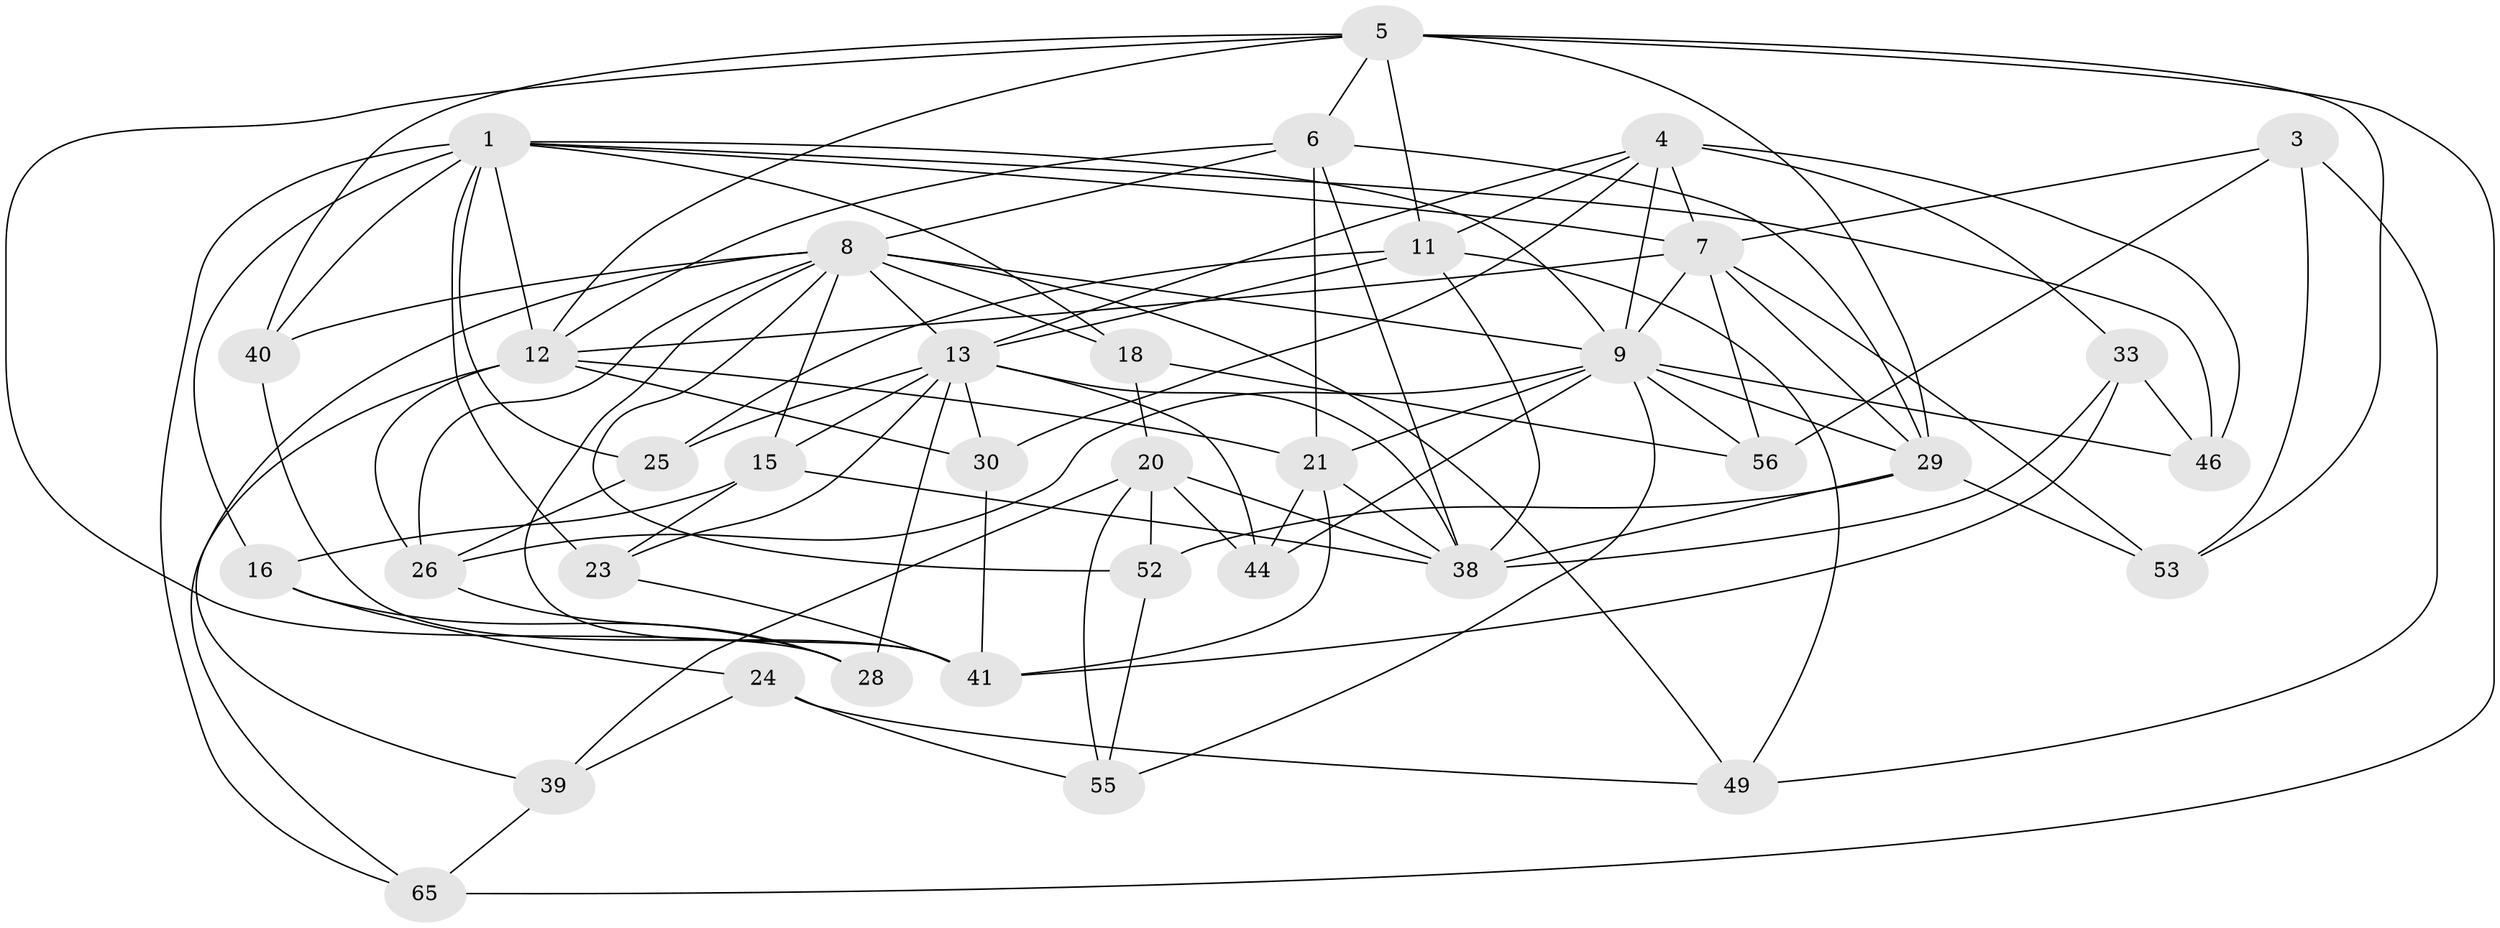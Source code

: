 // original degree distribution, {4: 1.0}
// Generated by graph-tools (version 1.1) at 2025/16/03/09/25 04:16:35]
// undirected, 36 vertices, 102 edges
graph export_dot {
graph [start="1"]
  node [color=gray90,style=filled];
  1 [super="+50+2+42"];
  3;
  4 [super="+67+54"];
  5 [super="+69+64"];
  6 [super="+62"];
  7 [super="+51+17+10"];
  8 [super="+19+35+70"];
  9 [super="+32+14+34"];
  11 [super="+37"];
  12 [super="+43+58+61"];
  13 [super="+22+59"];
  15 [super="+66+36"];
  16;
  18;
  20 [super="+48"];
  21 [super="+71"];
  23;
  24;
  25;
  26 [super="+45"];
  28;
  29 [super="+63+47"];
  30;
  33;
  38 [super="+60+68"];
  39;
  40;
  41 [super="+57"];
  44;
  46;
  49;
  52;
  53;
  55;
  56;
  65;
  1 -- 23;
  1 -- 40;
  1 -- 18;
  1 -- 12;
  1 -- 16;
  1 -- 25;
  1 -- 46;
  1 -- 65;
  1 -- 7;
  1 -- 9;
  3 -- 7;
  3 -- 56;
  3 -- 49;
  3 -- 53;
  4 -- 33;
  4 -- 46;
  4 -- 11;
  4 -- 7 [weight=2];
  4 -- 13;
  4 -- 9;
  4 -- 30;
  5 -- 40;
  5 -- 53;
  5 -- 11;
  5 -- 28;
  5 -- 65;
  5 -- 12;
  5 -- 6;
  5 -- 29;
  6 -- 29;
  6 -- 21;
  6 -- 12;
  6 -- 8;
  6 -- 38;
  7 -- 56;
  7 -- 12 [weight=2];
  7 -- 53;
  7 -- 29;
  7 -- 9;
  8 -- 52;
  8 -- 49;
  8 -- 18;
  8 -- 15 [weight=2];
  8 -- 41;
  8 -- 39;
  8 -- 40;
  8 -- 26;
  8 -- 13;
  8 -- 9;
  9 -- 56;
  9 -- 21;
  9 -- 26;
  9 -- 44;
  9 -- 29 [weight=2];
  9 -- 55;
  9 -- 46;
  11 -- 49;
  11 -- 25;
  11 -- 13;
  11 -- 38;
  12 -- 65;
  12 -- 30;
  12 -- 26 [weight=2];
  12 -- 21;
  13 -- 15;
  13 -- 25;
  13 -- 30;
  13 -- 23;
  13 -- 28;
  13 -- 38;
  13 -- 44;
  15 -- 16;
  15 -- 23;
  15 -- 38;
  16 -- 24;
  16 -- 28;
  18 -- 20;
  18 -- 56;
  20 -- 44;
  20 -- 38;
  20 -- 55;
  20 -- 52;
  20 -- 39;
  21 -- 44;
  21 -- 38;
  21 -- 41;
  23 -- 41;
  24 -- 49;
  24 -- 39;
  24 -- 55;
  25 -- 26;
  26 -- 28;
  29 -- 53;
  29 -- 52;
  29 -- 38;
  30 -- 41;
  33 -- 46;
  33 -- 41;
  33 -- 38;
  39 -- 65;
  40 -- 41;
  52 -- 55;
}
